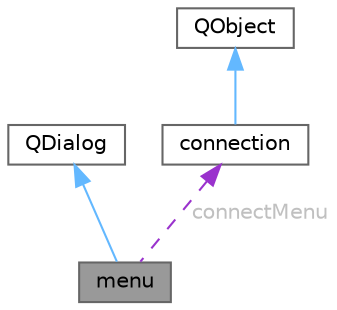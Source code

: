 digraph "menu"
{
 // LATEX_PDF_SIZE
  bgcolor="transparent";
  edge [fontname=Helvetica,fontsize=10,labelfontname=Helvetica,labelfontsize=10];
  node [fontname=Helvetica,fontsize=10,shape=box,height=0.2,width=0.4];
  Node1 [id="Node000001",label="menu",height=0.2,width=0.4,color="gray40", fillcolor="grey60", style="filled", fontcolor="black",tooltip="Klasa menu reprezentuje menu aplikacji Pong."];
  Node2 -> Node1 [id="edge1_Node000001_Node000002",dir="back",color="steelblue1",style="solid",tooltip=" "];
  Node2 [id="Node000002",label="QDialog",height=0.2,width=0.4,color="gray40", fillcolor="white", style="filled",tooltip=" "];
  Node3 -> Node1 [id="edge2_Node000001_Node000003",dir="back",color="darkorchid3",style="dashed",tooltip=" ",label=" connectMenu",fontcolor="grey" ];
  Node3 [id="Node000003",label="connection",height=0.2,width=0.4,color="gray40", fillcolor="white", style="filled",URL="$classconnection.html",tooltip="Klasa connection reprezentuje połączenie pomiędzy aplikacją w QT a mikrokontrolerem STM."];
  Node4 -> Node3 [id="edge3_Node000003_Node000004",dir="back",color="steelblue1",style="solid",tooltip=" "];
  Node4 [id="Node000004",label="QObject",height=0.2,width=0.4,color="gray40", fillcolor="white", style="filled",tooltip=" "];
}
